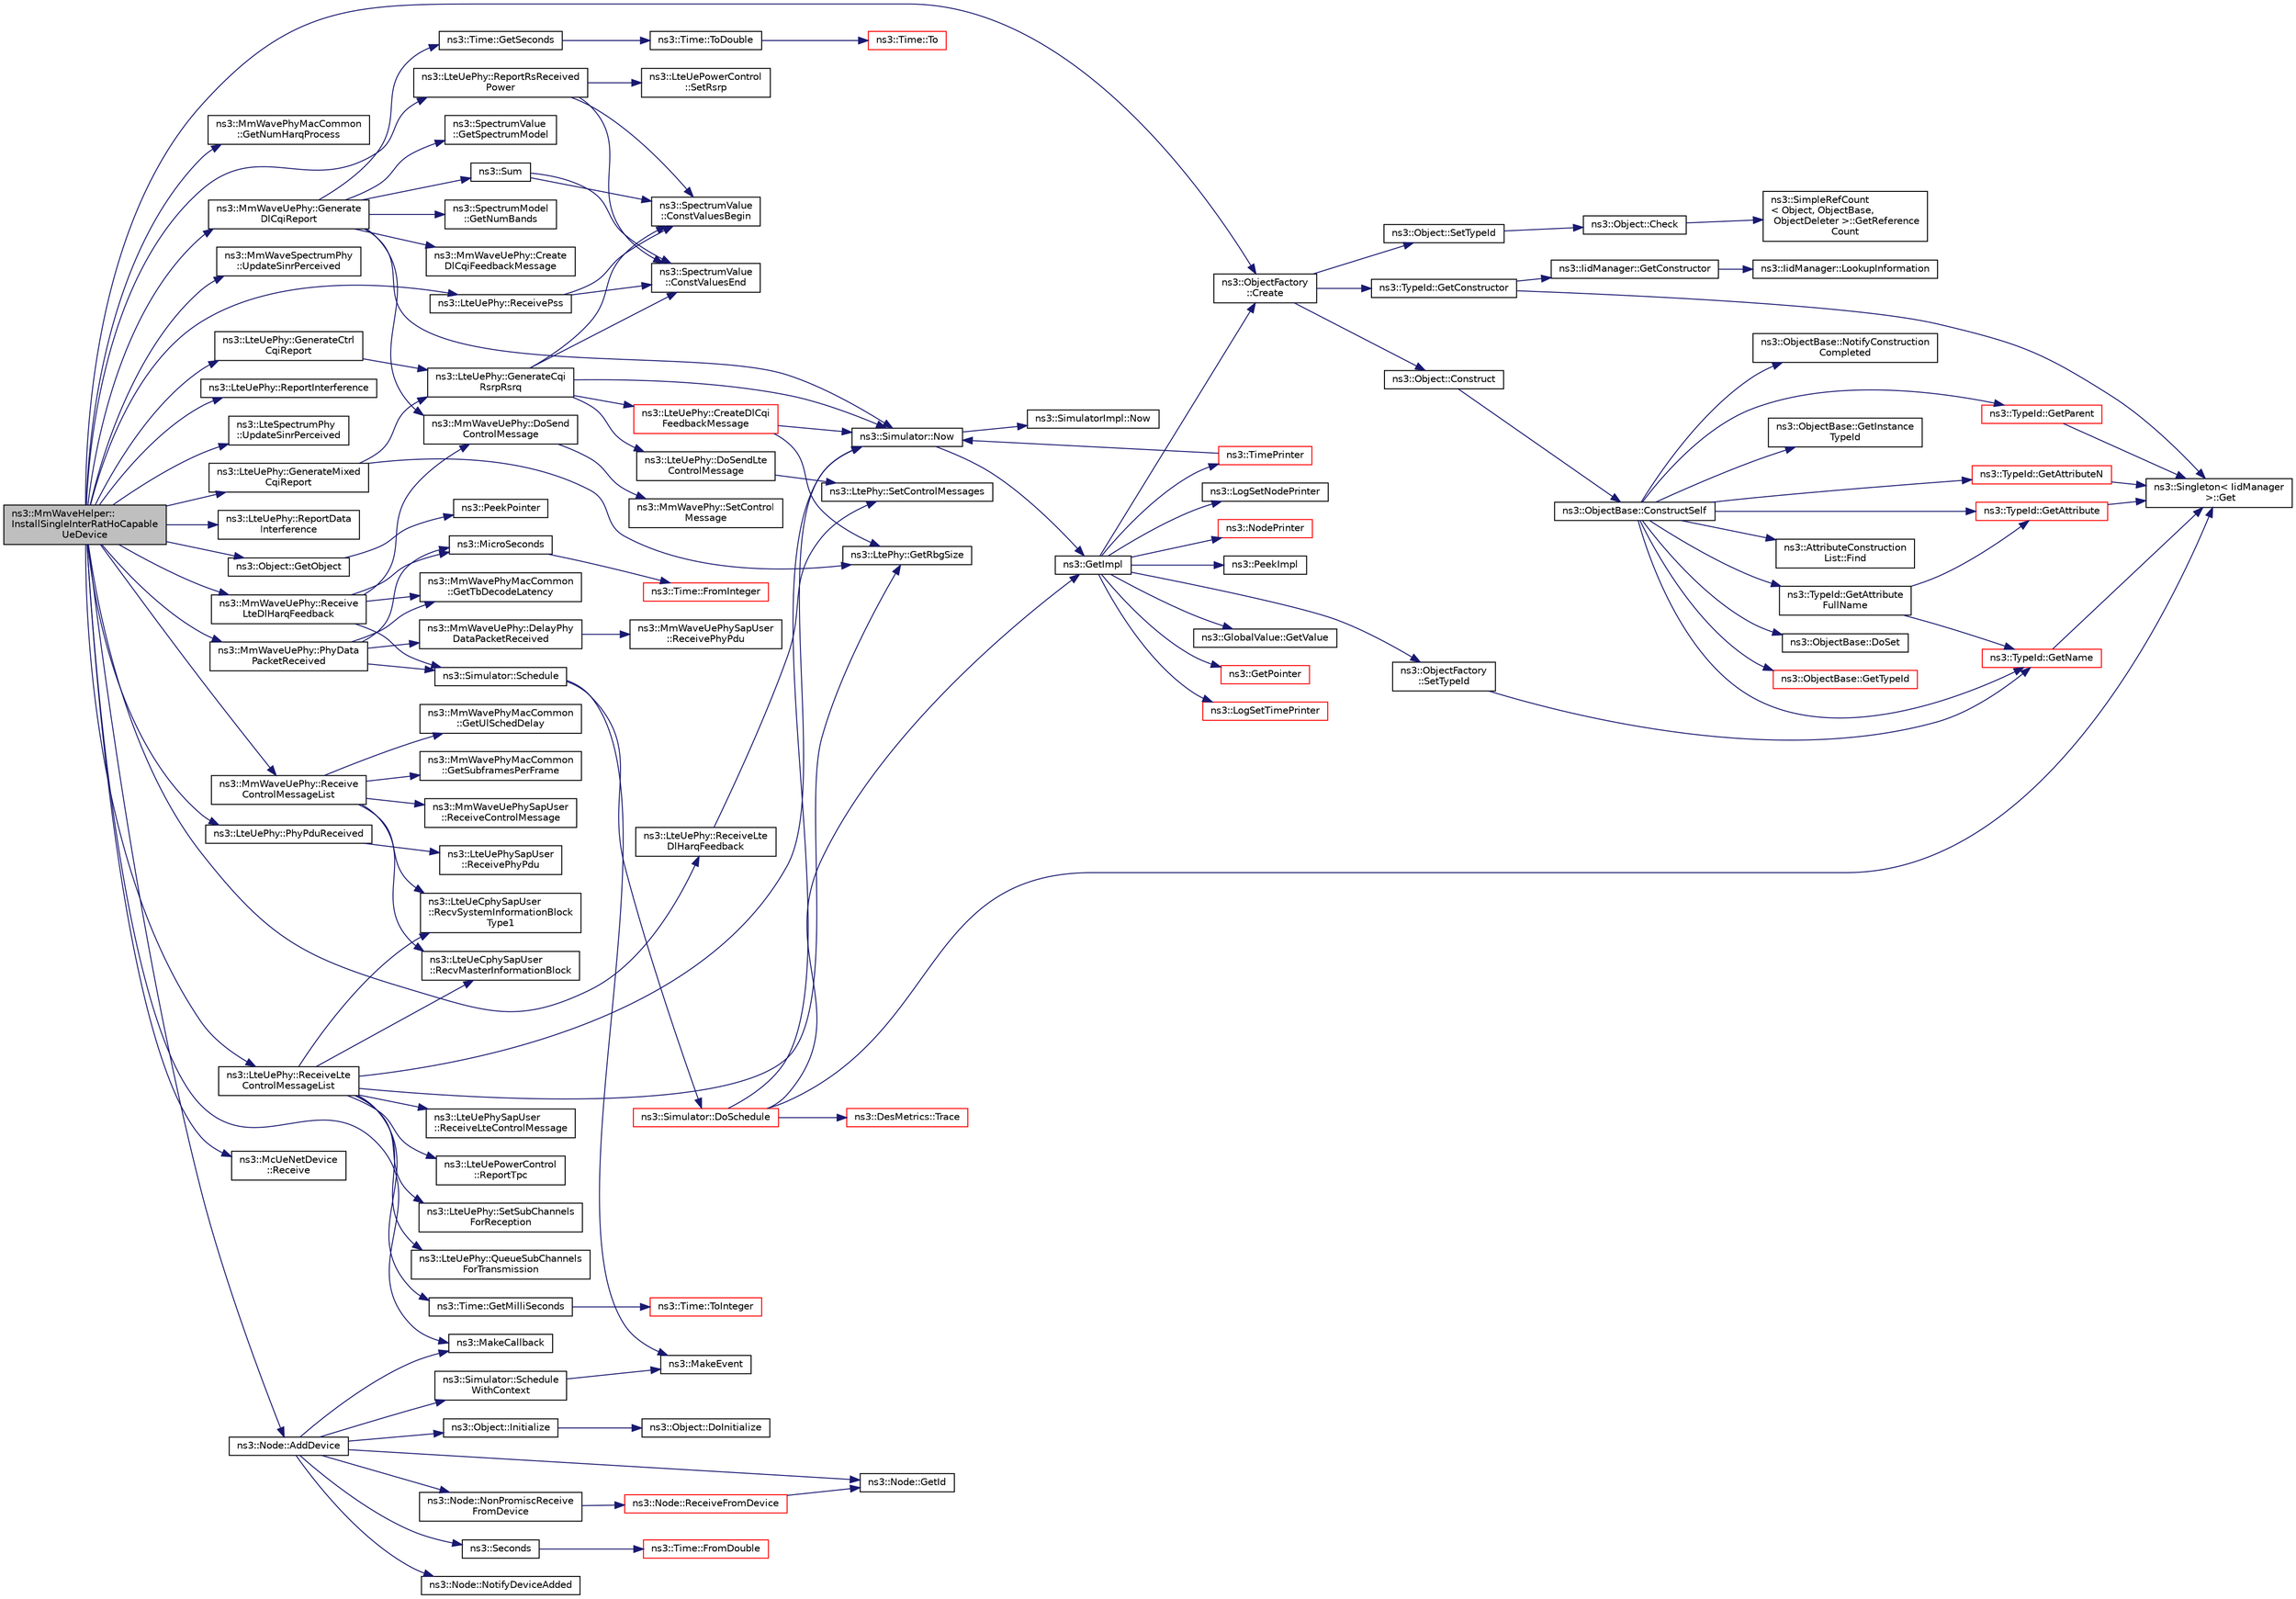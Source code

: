 digraph "ns3::MmWaveHelper::InstallSingleInterRatHoCapableUeDevice"
{
  edge [fontname="Helvetica",fontsize="10",labelfontname="Helvetica",labelfontsize="10"];
  node [fontname="Helvetica",fontsize="10",shape=record];
  rankdir="LR";
  Node1 [label="ns3::MmWaveHelper::\lInstallSingleInterRatHoCapable\lUeDevice",height=0.2,width=0.4,color="black", fillcolor="grey75", style="filled", fontcolor="black"];
  Node1 -> Node2 [color="midnightblue",fontsize="10",style="solid"];
  Node2 [label="ns3::ObjectFactory\l::Create",height=0.2,width=0.4,color="black", fillcolor="white", style="filled",URL="$d5/d0d/classns3_1_1ObjectFactory.html#a18152e93f0a6fe184ed7300cb31e9896"];
  Node2 -> Node3 [color="midnightblue",fontsize="10",style="solid"];
  Node3 [label="ns3::TypeId::GetConstructor",height=0.2,width=0.4,color="black", fillcolor="white", style="filled",URL="$d6/d11/classns3_1_1TypeId.html#ad9b0bc71ee7593a1ff23ff8d53938e95"];
  Node3 -> Node4 [color="midnightblue",fontsize="10",style="solid"];
  Node4 [label="ns3::Singleton\< IidManager\l \>::Get",height=0.2,width=0.4,color="black", fillcolor="white", style="filled",URL="$d8/d77/classns3_1_1Singleton.html#a80a2cd3c25a27ea72add7a9f7a141ffa"];
  Node3 -> Node5 [color="midnightblue",fontsize="10",style="solid"];
  Node5 [label="ns3::IidManager::GetConstructor",height=0.2,width=0.4,color="black", fillcolor="white", style="filled",URL="$d4/d1c/classns3_1_1IidManager.html#ab10b30abe7efc5456b7930aab8638280"];
  Node5 -> Node6 [color="midnightblue",fontsize="10",style="solid"];
  Node6 [label="ns3::IidManager::LookupInformation",height=0.2,width=0.4,color="black", fillcolor="white", style="filled",URL="$d4/d1c/classns3_1_1IidManager.html#a6b1f4ba2815dba27a377e8a8db2384cf"];
  Node2 -> Node7 [color="midnightblue",fontsize="10",style="solid"];
  Node7 [label="ns3::Object::SetTypeId",height=0.2,width=0.4,color="black", fillcolor="white", style="filled",URL="$d9/d77/classns3_1_1Object.html#a19b1ebd8ec8fe404845e665880a6c5ad"];
  Node7 -> Node8 [color="midnightblue",fontsize="10",style="solid"];
  Node8 [label="ns3::Object::Check",height=0.2,width=0.4,color="black", fillcolor="white", style="filled",URL="$d9/d77/classns3_1_1Object.html#a7e7f89fb0a81d0189cbcacee64b67e4e"];
  Node8 -> Node9 [color="midnightblue",fontsize="10",style="solid"];
  Node9 [label="ns3::SimpleRefCount\l\< Object, ObjectBase,\l ObjectDeleter \>::GetReference\lCount",height=0.2,width=0.4,color="black", fillcolor="white", style="filled",URL="$da/da1/classns3_1_1SimpleRefCount.html#a05378396c93bcc7d6bf78a9ee9ae9cca"];
  Node2 -> Node10 [color="midnightblue",fontsize="10",style="solid"];
  Node10 [label="ns3::Object::Construct",height=0.2,width=0.4,color="black", fillcolor="white", style="filled",URL="$d9/d77/classns3_1_1Object.html#a636e8411dc5228771f45c9b805d348fa"];
  Node10 -> Node11 [color="midnightblue",fontsize="10",style="solid"];
  Node11 [label="ns3::ObjectBase::ConstructSelf",height=0.2,width=0.4,color="black", fillcolor="white", style="filled",URL="$d2/dac/classns3_1_1ObjectBase.html#a5cda18dec6d0744cb652a3ed60056958"];
  Node11 -> Node12 [color="midnightblue",fontsize="10",style="solid"];
  Node12 [label="ns3::ObjectBase::GetInstance\lTypeId",height=0.2,width=0.4,color="black", fillcolor="white", style="filled",URL="$d2/dac/classns3_1_1ObjectBase.html#abe5b43a6f5b99a92a4c3122db31f06fb"];
  Node11 -> Node13 [color="midnightblue",fontsize="10",style="solid"];
  Node13 [label="ns3::TypeId::GetName",height=0.2,width=0.4,color="red", fillcolor="white", style="filled",URL="$d6/d11/classns3_1_1TypeId.html#aa3c41c79ae428b3cb396a9c6bb3ef314"];
  Node13 -> Node4 [color="midnightblue",fontsize="10",style="solid"];
  Node11 -> Node14 [color="midnightblue",fontsize="10",style="solid"];
  Node14 [label="ns3::TypeId::GetAttributeN",height=0.2,width=0.4,color="red", fillcolor="white", style="filled",URL="$d6/d11/classns3_1_1TypeId.html#a679c4713f613126a51eb400b345302cb"];
  Node14 -> Node4 [color="midnightblue",fontsize="10",style="solid"];
  Node11 -> Node15 [color="midnightblue",fontsize="10",style="solid"];
  Node15 [label="ns3::TypeId::GetAttribute",height=0.2,width=0.4,color="red", fillcolor="white", style="filled",URL="$d6/d11/classns3_1_1TypeId.html#aa1b746e64e606f94cbedda7cf89788c2"];
  Node15 -> Node4 [color="midnightblue",fontsize="10",style="solid"];
  Node11 -> Node16 [color="midnightblue",fontsize="10",style="solid"];
  Node16 [label="ns3::AttributeConstruction\lList::Find",height=0.2,width=0.4,color="black", fillcolor="white", style="filled",URL="$d3/df3/classns3_1_1AttributeConstructionList.html#a22de5cf3e1bcd9dc6c7748fc911811b4"];
  Node11 -> Node17 [color="midnightblue",fontsize="10",style="solid"];
  Node17 [label="ns3::ObjectBase::DoSet",height=0.2,width=0.4,color="black", fillcolor="white", style="filled",URL="$d2/dac/classns3_1_1ObjectBase.html#afe5f2f7b2fabc99aa33f9bb434e3b695"];
  Node11 -> Node18 [color="midnightblue",fontsize="10",style="solid"];
  Node18 [label="ns3::TypeId::GetAttribute\lFullName",height=0.2,width=0.4,color="black", fillcolor="white", style="filled",URL="$d6/d11/classns3_1_1TypeId.html#a1da5483f43630ea65952099fc39944a2"];
  Node18 -> Node15 [color="midnightblue",fontsize="10",style="solid"];
  Node18 -> Node13 [color="midnightblue",fontsize="10",style="solid"];
  Node11 -> Node19 [color="midnightblue",fontsize="10",style="solid"];
  Node19 [label="ns3::TypeId::GetParent",height=0.2,width=0.4,color="red", fillcolor="white", style="filled",URL="$d6/d11/classns3_1_1TypeId.html#ac51f28398d2ef1f9a7790047c43dd22c"];
  Node19 -> Node4 [color="midnightblue",fontsize="10",style="solid"];
  Node11 -> Node20 [color="midnightblue",fontsize="10",style="solid"];
  Node20 [label="ns3::ObjectBase::GetTypeId",height=0.2,width=0.4,color="red", fillcolor="white", style="filled",URL="$d2/dac/classns3_1_1ObjectBase.html#a2b870298ebceaaeffc9d65e15c022eac"];
  Node11 -> Node21 [color="midnightblue",fontsize="10",style="solid"];
  Node21 [label="ns3::ObjectBase::NotifyConstruction\lCompleted",height=0.2,width=0.4,color="black", fillcolor="white", style="filled",URL="$d2/dac/classns3_1_1ObjectBase.html#aa349348317dbdb62a7ee1df89db1eb8b"];
  Node1 -> Node22 [color="midnightblue",fontsize="10",style="solid"];
  Node22 [label="ns3::MmWavePhyMacCommon\l::GetNumHarqProcess",height=0.2,width=0.4,color="black", fillcolor="white", style="filled",URL="$df/df4/classns3_1_1MmWavePhyMacCommon.html#a40773d84172ebeb5aff125f56ebcc5ac"];
  Node1 -> Node23 [color="midnightblue",fontsize="10",style="solid"];
  Node23 [label="ns3::MakeCallback",height=0.2,width=0.4,color="black", fillcolor="white", style="filled",URL="$dd/de0/group__makecallbackmemptr.html#ga9376283685aa99d204048d6a4b7610a4"];
  Node1 -> Node24 [color="midnightblue",fontsize="10",style="solid"];
  Node24 [label="ns3::MmWaveUePhy::Generate\lDlCqiReport",height=0.2,width=0.4,color="black", fillcolor="white", style="filled",URL="$d8/df0/classns3_1_1MmWaveUePhy.html#a94ad8ac60220078f5b5928018fb0e933"];
  Node24 -> Node25 [color="midnightblue",fontsize="10",style="solid"];
  Node25 [label="ns3::Simulator::Now",height=0.2,width=0.4,color="black", fillcolor="white", style="filled",URL="$d7/deb/classns3_1_1Simulator.html#ac3178fa975b419f7875e7105be122800"];
  Node25 -> Node26 [color="midnightblue",fontsize="10",style="solid"];
  Node26 [label="ns3::GetImpl",height=0.2,width=0.4,color="black", fillcolor="white", style="filled",URL="$d4/d8b/group__simulator.html#ga42eb4eddad41528d4d99794a3dae3fd0",tooltip="Get the SimulatorImpl singleton. "];
  Node26 -> Node27 [color="midnightblue",fontsize="10",style="solid"];
  Node27 [label="ns3::PeekImpl",height=0.2,width=0.4,color="black", fillcolor="white", style="filled",URL="$d4/d8b/group__simulator.html#ga233c5c38de117e4e4a5a9cd168694792",tooltip="Get the static SimulatorImpl instance. "];
  Node26 -> Node28 [color="midnightblue",fontsize="10",style="solid"];
  Node28 [label="ns3::GlobalValue::GetValue",height=0.2,width=0.4,color="black", fillcolor="white", style="filled",URL="$dc/d02/classns3_1_1GlobalValue.html#aa33773cb952ba3c285a03ae2c4769b84"];
  Node26 -> Node29 [color="midnightblue",fontsize="10",style="solid"];
  Node29 [label="ns3::ObjectFactory\l::SetTypeId",height=0.2,width=0.4,color="black", fillcolor="white", style="filled",URL="$d5/d0d/classns3_1_1ObjectFactory.html#a77dcd099064038a1eb7a6b8251229ec3"];
  Node29 -> Node13 [color="midnightblue",fontsize="10",style="solid"];
  Node26 -> Node30 [color="midnightblue",fontsize="10",style="solid"];
  Node30 [label="ns3::GetPointer",height=0.2,width=0.4,color="red", fillcolor="white", style="filled",URL="$d7/d2e/namespacens3.html#ab4e173cdfd43d17c1a40d5348510a670"];
  Node26 -> Node2 [color="midnightblue",fontsize="10",style="solid"];
  Node26 -> Node31 [color="midnightblue",fontsize="10",style="solid"];
  Node31 [label="ns3::LogSetTimePrinter",height=0.2,width=0.4,color="red", fillcolor="white", style="filled",URL="$d7/d2e/namespacens3.html#acf6a1749b3febc5a6a5b2b8620138d80"];
  Node26 -> Node32 [color="midnightblue",fontsize="10",style="solid"];
  Node32 [label="ns3::TimePrinter",height=0.2,width=0.4,color="red", fillcolor="white", style="filled",URL="$d8/dff/group__logging.html#gaaad3642e8247a056cd83001d805b0812"];
  Node32 -> Node25 [color="midnightblue",fontsize="10",style="solid"];
  Node26 -> Node33 [color="midnightblue",fontsize="10",style="solid"];
  Node33 [label="ns3::LogSetNodePrinter",height=0.2,width=0.4,color="black", fillcolor="white", style="filled",URL="$d7/d2e/namespacens3.html#aa6e659ca357c8309352fa0f146793810"];
  Node26 -> Node34 [color="midnightblue",fontsize="10",style="solid"];
  Node34 [label="ns3::NodePrinter",height=0.2,width=0.4,color="red", fillcolor="white", style="filled",URL="$d8/dff/group__logging.html#gaaffbf70ff3766cd62b8bbd9b140d2a1b"];
  Node25 -> Node35 [color="midnightblue",fontsize="10",style="solid"];
  Node35 [label="ns3::SimulatorImpl::Now",height=0.2,width=0.4,color="black", fillcolor="white", style="filled",URL="$d2/d19/classns3_1_1SimulatorImpl.html#aa516c50060846adc6fd316e83ef0797c"];
  Node24 -> Node36 [color="midnightblue",fontsize="10",style="solid"];
  Node36 [label="ns3::MmWaveUePhy::Create\lDlCqiFeedbackMessage",height=0.2,width=0.4,color="black", fillcolor="white", style="filled",URL="$d8/df0/classns3_1_1MmWaveUePhy.html#ace824533773bfbf7b1d1349540110913"];
  Node24 -> Node37 [color="midnightblue",fontsize="10",style="solid"];
  Node37 [label="ns3::Sum",height=0.2,width=0.4,color="black", fillcolor="white", style="filled",URL="$d7/d2e/namespacens3.html#afad5475661952172fe6ef1260360dad8"];
  Node37 -> Node38 [color="midnightblue",fontsize="10",style="solid"];
  Node38 [label="ns3::SpectrumValue\l::ConstValuesBegin",height=0.2,width=0.4,color="black", fillcolor="white", style="filled",URL="$d5/d6e/classns3_1_1SpectrumValue.html#aad6900431bd0554b3ba9a00691c2393b"];
  Node37 -> Node39 [color="midnightblue",fontsize="10",style="solid"];
  Node39 [label="ns3::SpectrumValue\l::ConstValuesEnd",height=0.2,width=0.4,color="black", fillcolor="white", style="filled",URL="$d5/d6e/classns3_1_1SpectrumValue.html#ab5c2fbde4e06be7c0e4d7a0755c607be"];
  Node24 -> Node40 [color="midnightblue",fontsize="10",style="solid"];
  Node40 [label="ns3::SpectrumValue\l::GetSpectrumModel",height=0.2,width=0.4,color="black", fillcolor="white", style="filled",URL="$d5/d6e/classns3_1_1SpectrumValue.html#ade13d535ac74958581d5ad059380dc2a"];
  Node24 -> Node41 [color="midnightblue",fontsize="10",style="solid"];
  Node41 [label="ns3::SpectrumModel\l::GetNumBands",height=0.2,width=0.4,color="black", fillcolor="white", style="filled",URL="$d2/da4/classns3_1_1SpectrumModel.html#a07c4a1c2f963885dd7fef7f82b20e90b"];
  Node24 -> Node42 [color="midnightblue",fontsize="10",style="solid"];
  Node42 [label="ns3::Time::GetSeconds",height=0.2,width=0.4,color="black", fillcolor="white", style="filled",URL="$dc/d04/classns3_1_1Time.html#a8f20d5c3b0902d7b4320982f340b57c8"];
  Node42 -> Node43 [color="midnightblue",fontsize="10",style="solid"];
  Node43 [label="ns3::Time::ToDouble",height=0.2,width=0.4,color="black", fillcolor="white", style="filled",URL="$dc/d04/classns3_1_1Time.html#a5fc320666cc3f9b379e64e9263e332b3"];
  Node43 -> Node44 [color="midnightblue",fontsize="10",style="solid"];
  Node44 [label="ns3::Time::To",height=0.2,width=0.4,color="red", fillcolor="white", style="filled",URL="$dc/d04/classns3_1_1Time.html#a04904d9cb915f816b62df3d4e65ce78c"];
  Node24 -> Node45 [color="midnightblue",fontsize="10",style="solid"];
  Node45 [label="ns3::MmWaveUePhy::DoSend\lControlMessage",height=0.2,width=0.4,color="black", fillcolor="white", style="filled",URL="$d8/df0/classns3_1_1MmWaveUePhy.html#a467bd23a6941464f7c768a5957af0552"];
  Node45 -> Node46 [color="midnightblue",fontsize="10",style="solid"];
  Node46 [label="ns3::MmWavePhy::SetControl\lMessage",height=0.2,width=0.4,color="black", fillcolor="white", style="filled",URL="$d6/d7b/classns3_1_1MmWavePhy.html#a62c90b93e1ee4ebbfeab863c407debf0"];
  Node1 -> Node47 [color="midnightblue",fontsize="10",style="solid"];
  Node47 [label="ns3::MmWaveSpectrumPhy\l::UpdateSinrPerceived",height=0.2,width=0.4,color="black", fillcolor="white", style="filled",URL="$de/d08/classns3_1_1MmWaveSpectrumPhy.html#ad00477c4185055c7fb2b717bb42fd668"];
  Node1 -> Node48 [color="midnightblue",fontsize="10",style="solid"];
  Node48 [label="ns3::MmWaveUePhy::Receive\lLteDlHarqFeedback",height=0.2,width=0.4,color="black", fillcolor="white", style="filled",URL="$d8/df0/classns3_1_1MmWaveUePhy.html#ac00ac37c527f89a4e7a585cef8b95f4d"];
  Node48 -> Node49 [color="midnightblue",fontsize="10",style="solid"];
  Node49 [label="ns3::Simulator::Schedule",height=0.2,width=0.4,color="black", fillcolor="white", style="filled",URL="$d7/deb/classns3_1_1Simulator.html#a671882c894a08af4a5e91181bf1eec13"];
  Node49 -> Node50 [color="midnightblue",fontsize="10",style="solid"];
  Node50 [label="ns3::Simulator::DoSchedule",height=0.2,width=0.4,color="red", fillcolor="white", style="filled",URL="$d7/deb/classns3_1_1Simulator.html#a47af23973938819bdc89cb2807e09ed5"];
  Node50 -> Node4 [color="midnightblue",fontsize="10",style="solid"];
  Node50 -> Node51 [color="midnightblue",fontsize="10",style="solid"];
  Node51 [label="ns3::DesMetrics::Trace",height=0.2,width=0.4,color="red", fillcolor="white", style="filled",URL="$d5/d69/classns3_1_1DesMetrics.html#ab7c6c097412d0398affbc9f8d2643160"];
  Node50 -> Node25 [color="midnightblue",fontsize="10",style="solid"];
  Node50 -> Node26 [color="midnightblue",fontsize="10",style="solid"];
  Node49 -> Node52 [color="midnightblue",fontsize="10",style="solid"];
  Node52 [label="ns3::MakeEvent",height=0.2,width=0.4,color="black", fillcolor="white", style="filled",URL="$d0/dac/group__makeeventfnptr.html#ga289a28a2497c18a9bd299e5e2014094b"];
  Node48 -> Node53 [color="midnightblue",fontsize="10",style="solid"];
  Node53 [label="ns3::MicroSeconds",height=0.2,width=0.4,color="black", fillcolor="white", style="filled",URL="$d1/dec/group__timecivil.html#ga17465a639c8d1464e76538afdd78a9f0"];
  Node53 -> Node54 [color="midnightblue",fontsize="10",style="solid"];
  Node54 [label="ns3::Time::FromInteger",height=0.2,width=0.4,color="red", fillcolor="white", style="filled",URL="$dc/d04/classns3_1_1Time.html#a3e742c67b2764e75ff95f9b754d43fe9"];
  Node48 -> Node55 [color="midnightblue",fontsize="10",style="solid"];
  Node55 [label="ns3::MmWavePhyMacCommon\l::GetTbDecodeLatency",height=0.2,width=0.4,color="black", fillcolor="white", style="filled",URL="$df/df4/classns3_1_1MmWavePhyMacCommon.html#aae260130bf376846bb01cc49242697b5"];
  Node48 -> Node45 [color="midnightblue",fontsize="10",style="solid"];
  Node1 -> Node56 [color="midnightblue",fontsize="10",style="solid"];
  Node56 [label="ns3::LteUePhy::ReportRsReceived\lPower",height=0.2,width=0.4,color="black", fillcolor="white", style="filled",URL="$da/ddd/classns3_1_1LteUePhy.html#aca025f112e83d159f7a1b0fb822d77b6"];
  Node56 -> Node38 [color="midnightblue",fontsize="10",style="solid"];
  Node56 -> Node39 [color="midnightblue",fontsize="10",style="solid"];
  Node56 -> Node57 [color="midnightblue",fontsize="10",style="solid"];
  Node57 [label="ns3::LteUePowerControl\l::SetRsrp",height=0.2,width=0.4,color="black", fillcolor="white", style="filled",URL="$db/d99/classns3_1_1LteUePowerControl.html#a6482febbed5a02ecd870c9061cf0e999"];
  Node1 -> Node58 [color="midnightblue",fontsize="10",style="solid"];
  Node58 [label="ns3::LteUePhy::ReportInterference",height=0.2,width=0.4,color="black", fillcolor="white", style="filled",URL="$da/ddd/classns3_1_1LteUePhy.html#aac25482ac025b043e7d0516927984720"];
  Node1 -> Node59 [color="midnightblue",fontsize="10",style="solid"];
  Node59 [label="ns3::LteSpectrumPhy\l::UpdateSinrPerceived",height=0.2,width=0.4,color="black", fillcolor="white", style="filled",URL="$de/def/classns3_1_1LteSpectrumPhy.html#a81e55daa6bf70765f7e7ff7cca0faed9"];
  Node1 -> Node60 [color="midnightblue",fontsize="10",style="solid"];
  Node60 [label="ns3::LteUePhy::GenerateMixed\lCqiReport",height=0.2,width=0.4,color="black", fillcolor="white", style="filled",URL="$da/ddd/classns3_1_1LteUePhy.html#afdd5a3c3b8a0a7bc8996254bd693e0de"];
  Node60 -> Node61 [color="midnightblue",fontsize="10",style="solid"];
  Node61 [label="ns3::LtePhy::GetRbgSize",height=0.2,width=0.4,color="black", fillcolor="white", style="filled",URL="$d5/d66/classns3_1_1LtePhy.html#a0b43cc13670b730fce0b55c8e0db60d9"];
  Node60 -> Node62 [color="midnightblue",fontsize="10",style="solid"];
  Node62 [label="ns3::LteUePhy::GenerateCqi\lRsrpRsrq",height=0.2,width=0.4,color="black", fillcolor="white", style="filled",URL="$da/ddd/classns3_1_1LteUePhy.html#a925f046fc4e8f4727b308f6e0d3ec3b4"];
  Node62 -> Node25 [color="midnightblue",fontsize="10",style="solid"];
  Node62 -> Node63 [color="midnightblue",fontsize="10",style="solid"];
  Node63 [label="ns3::LteUePhy::CreateDlCqi\lFeedbackMessage",height=0.2,width=0.4,color="red", fillcolor="white", style="filled",URL="$da/ddd/classns3_1_1LteUePhy.html#aaf8183f2c12925d6aa950a4b826a1242",tooltip="Create the DL CQI feedback from SINR values perceived at the physical layer with the signal received ..."];
  Node63 -> Node25 [color="midnightblue",fontsize="10",style="solid"];
  Node63 -> Node61 [color="midnightblue",fontsize="10",style="solid"];
  Node62 -> Node64 [color="midnightblue",fontsize="10",style="solid"];
  Node64 [label="ns3::LteUePhy::DoSendLte\lControlMessage",height=0.2,width=0.4,color="black", fillcolor="white", style="filled",URL="$da/ddd/classns3_1_1LteUePhy.html#aec15b282a5036f328c1e8ca6222b6b13"];
  Node64 -> Node65 [color="midnightblue",fontsize="10",style="solid"];
  Node65 [label="ns3::LtePhy::SetControlMessages",height=0.2,width=0.4,color="black", fillcolor="white", style="filled",URL="$d5/d66/classns3_1_1LtePhy.html#ac9b58c16a19e12a336a0593b129d6932"];
  Node62 -> Node38 [color="midnightblue",fontsize="10",style="solid"];
  Node62 -> Node39 [color="midnightblue",fontsize="10",style="solid"];
  Node1 -> Node66 [color="midnightblue",fontsize="10",style="solid"];
  Node66 [label="ns3::LteUePhy::ReportData\lInterference",height=0.2,width=0.4,color="black", fillcolor="white", style="filled",URL="$da/ddd/classns3_1_1LteUePhy.html#a20cf3a136a19472fdab4ac7bd78f2c22"];
  Node1 -> Node67 [color="midnightblue",fontsize="10",style="solid"];
  Node67 [label="ns3::LteUePhy::GenerateCtrl\lCqiReport",height=0.2,width=0.4,color="black", fillcolor="white", style="filled",URL="$da/ddd/classns3_1_1LteUePhy.html#a7eb062ce376b91b78d2bcfec9119c228"];
  Node67 -> Node62 [color="midnightblue",fontsize="10",style="solid"];
  Node1 -> Node68 [color="midnightblue",fontsize="10",style="solid"];
  Node68 [label="ns3::Object::GetObject",height=0.2,width=0.4,color="black", fillcolor="white", style="filled",URL="$d9/d77/classns3_1_1Object.html#a13e18c00017096c8381eb651d5bd0783"];
  Node68 -> Node69 [color="midnightblue",fontsize="10",style="solid"];
  Node69 [label="ns3::PeekPointer",height=0.2,width=0.4,color="black", fillcolor="white", style="filled",URL="$d7/d2e/namespacens3.html#af2a7557fe9afdd98d8f6f8f6e412cf5a"];
  Node1 -> Node70 [color="midnightblue",fontsize="10",style="solid"];
  Node70 [label="ns3::MmWaveUePhy::PhyData\lPacketReceived",height=0.2,width=0.4,color="black", fillcolor="white", style="filled",URL="$d8/df0/classns3_1_1MmWaveUePhy.html#a439193d17fd93b179faa9db76f2b84af"];
  Node70 -> Node49 [color="midnightblue",fontsize="10",style="solid"];
  Node70 -> Node53 [color="midnightblue",fontsize="10",style="solid"];
  Node70 -> Node55 [color="midnightblue",fontsize="10",style="solid"];
  Node70 -> Node71 [color="midnightblue",fontsize="10",style="solid"];
  Node71 [label="ns3::MmWaveUePhy::DelayPhy\lDataPacketReceived",height=0.2,width=0.4,color="black", fillcolor="white", style="filled",URL="$d8/df0/classns3_1_1MmWaveUePhy.html#a80b7af8416a090578b814b3487f5af38"];
  Node71 -> Node72 [color="midnightblue",fontsize="10",style="solid"];
  Node72 [label="ns3::MmWaveUePhySapUser\l::ReceivePhyPdu",height=0.2,width=0.4,color="black", fillcolor="white", style="filled",URL="$d3/df2/classns3_1_1MmWaveUePhySapUser.html#ace15ae3dc227b7d0f9acf617ebd92eb7"];
  Node1 -> Node73 [color="midnightblue",fontsize="10",style="solid"];
  Node73 [label="ns3::MmWaveUePhy::Receive\lControlMessageList",height=0.2,width=0.4,color="black", fillcolor="white", style="filled",URL="$d8/df0/classns3_1_1MmWaveUePhy.html#a1c3001d74628f40e38c1b4a04eac5015"];
  Node73 -> Node74 [color="midnightblue",fontsize="10",style="solid"];
  Node74 [label="ns3::MmWavePhyMacCommon\l::GetUlSchedDelay",height=0.2,width=0.4,color="black", fillcolor="white", style="filled",URL="$df/df4/classns3_1_1MmWavePhyMacCommon.html#afd70935ec71838fefe6a8e18198f19cb"];
  Node73 -> Node75 [color="midnightblue",fontsize="10",style="solid"];
  Node75 [label="ns3::MmWavePhyMacCommon\l::GetSubframesPerFrame",height=0.2,width=0.4,color="black", fillcolor="white", style="filled",URL="$df/df4/classns3_1_1MmWavePhyMacCommon.html#a3709cf52f6813eb8ad1af16d95082dc1"];
  Node73 -> Node76 [color="midnightblue",fontsize="10",style="solid"];
  Node76 [label="ns3::MmWaveUePhySapUser\l::ReceiveControlMessage",height=0.2,width=0.4,color="black", fillcolor="white", style="filled",URL="$d3/df2/classns3_1_1MmWaveUePhySapUser.html#aef4c1ae33a2b23ef03df4e109169895c",tooltip="Receive SendLteControlMessage (PDCCH map, CQI feedbacks) using the ideal control channel. "];
  Node73 -> Node77 [color="midnightblue",fontsize="10",style="solid"];
  Node77 [label="ns3::LteUeCphySapUser\l::RecvMasterInformationBlock",height=0.2,width=0.4,color="black", fillcolor="white", style="filled",URL="$dc/d4f/classns3_1_1LteUeCphySapUser.html#a6b48cc819f095ed29a7580f94f6765ec",tooltip="Relay an MIB message from the PHY entity to the RRC layer. "];
  Node73 -> Node78 [color="midnightblue",fontsize="10",style="solid"];
  Node78 [label="ns3::LteUeCphySapUser\l::RecvSystemInformationBlock\lType1",height=0.2,width=0.4,color="black", fillcolor="white", style="filled",URL="$dc/d4f/classns3_1_1LteUeCphySapUser.html#aac4ef620b88531ba04617e024392a73e",tooltip="Relay an SIB1 message from the PHY entity to the RRC layer. "];
  Node1 -> Node79 [color="midnightblue",fontsize="10",style="solid"];
  Node79 [label="ns3::LteUePhy::PhyPduReceived",height=0.2,width=0.4,color="black", fillcolor="white", style="filled",URL="$da/ddd/classns3_1_1LteUePhy.html#ac78ec37217590a6cec1e0ca89f7014f9",tooltip="PhySpectrum received a new PHY-PDU. "];
  Node79 -> Node80 [color="midnightblue",fontsize="10",style="solid"];
  Node80 [label="ns3::LteUePhySapUser\l::ReceivePhyPdu",height=0.2,width=0.4,color="black", fillcolor="white", style="filled",URL="$d0/d0a/classns3_1_1LteUePhySapUser.html#a1094992006613cee03c3a758ad868028"];
  Node1 -> Node81 [color="midnightblue",fontsize="10",style="solid"];
  Node81 [label="ns3::LteUePhy::ReceiveLte\lControlMessageList",height=0.2,width=0.4,color="black", fillcolor="white", style="filled",URL="$da/ddd/classns3_1_1LteUePhy.html#aa7bd315ac9c8f49652624c8d1f1b03ef"];
  Node81 -> Node61 [color="midnightblue",fontsize="10",style="solid"];
  Node81 -> Node82 [color="midnightblue",fontsize="10",style="solid"];
  Node82 [label="ns3::LteUePowerControl\l::ReportTpc",height=0.2,width=0.4,color="black", fillcolor="white", style="filled",URL="$db/d99/classns3_1_1LteUePowerControl.html#ad3ede15a24b707741290e6a94e5d82de"];
  Node81 -> Node83 [color="midnightblue",fontsize="10",style="solid"];
  Node83 [label="ns3::LteUePhy::SetSubChannels\lForReception",height=0.2,width=0.4,color="black", fillcolor="white", style="filled",URL="$da/ddd/classns3_1_1LteUePhy.html#abaad47ec4b8f5ea75990a4476261cf81",tooltip="Get a list of sub channels to use in RX. "];
  Node81 -> Node84 [color="midnightblue",fontsize="10",style="solid"];
  Node84 [label="ns3::LteUePhy::QueueSubChannels\lForTransmission",height=0.2,width=0.4,color="black", fillcolor="white", style="filled",URL="$da/ddd/classns3_1_1LteUePhy.html#a228ae97dfcf1f7eacf67817581be786b"];
  Node81 -> Node25 [color="midnightblue",fontsize="10",style="solid"];
  Node81 -> Node85 [color="midnightblue",fontsize="10",style="solid"];
  Node85 [label="ns3::Time::GetMilliSeconds",height=0.2,width=0.4,color="black", fillcolor="white", style="filled",URL="$dc/d04/classns3_1_1Time.html#aba3428a8b6c4c8d9014ce44145081f34"];
  Node85 -> Node86 [color="midnightblue",fontsize="10",style="solid"];
  Node86 [label="ns3::Time::ToInteger",height=0.2,width=0.4,color="red", fillcolor="white", style="filled",URL="$dc/d04/classns3_1_1Time.html#a0c9c8fb9ec7222c7799c1081f14f6031"];
  Node81 -> Node87 [color="midnightblue",fontsize="10",style="solid"];
  Node87 [label="ns3::LteUePhySapUser\l::ReceiveLteControlMessage",height=0.2,width=0.4,color="black", fillcolor="white", style="filled",URL="$d0/d0a/classns3_1_1LteUePhySapUser.html#abf93eec5c0ad47e505381e26b5dc0a85",tooltip="Receive SendLteControlMessage (PDCCH map, CQI feedbacks) using the ideal control channel. "];
  Node81 -> Node77 [color="midnightblue",fontsize="10",style="solid"];
  Node81 -> Node78 [color="midnightblue",fontsize="10",style="solid"];
  Node1 -> Node88 [color="midnightblue",fontsize="10",style="solid"];
  Node88 [label="ns3::LteUePhy::ReceivePss",height=0.2,width=0.4,color="black", fillcolor="white", style="filled",URL="$da/ddd/classns3_1_1LteUePhy.html#a2727abdb8f0559d6bc67349d9089723d"];
  Node88 -> Node38 [color="midnightblue",fontsize="10",style="solid"];
  Node88 -> Node39 [color="midnightblue",fontsize="10",style="solid"];
  Node1 -> Node89 [color="midnightblue",fontsize="10",style="solid"];
  Node89 [label="ns3::LteUePhy::ReceiveLte\lDlHarqFeedback",height=0.2,width=0.4,color="black", fillcolor="white", style="filled",URL="$da/ddd/classns3_1_1LteUePhy.html#a46e7ead3dd806585ba62afdda8b90bb2",tooltip="PhySpectrum generated a new DL HARQ feedback. "];
  Node89 -> Node65 [color="midnightblue",fontsize="10",style="solid"];
  Node1 -> Node90 [color="midnightblue",fontsize="10",style="solid"];
  Node90 [label="ns3::McUeNetDevice\l::Receive",height=0.2,width=0.4,color="black", fillcolor="white", style="filled",URL="$df/df3/classns3_1_1McUeNetDevice.html#ad4fd6a0c68cb71e07a6bc4921f12fb7e"];
  Node1 -> Node91 [color="midnightblue",fontsize="10",style="solid"];
  Node91 [label="ns3::Node::AddDevice",height=0.2,width=0.4,color="black", fillcolor="white", style="filled",URL="$dd/ded/classns3_1_1Node.html#a42ff83ee1d5d1649c770d3f5b62375de",tooltip="Associate a NetDevice to this node. "];
  Node91 -> Node23 [color="midnightblue",fontsize="10",style="solid"];
  Node91 -> Node92 [color="midnightblue",fontsize="10",style="solid"];
  Node92 [label="ns3::Node::NonPromiscReceive\lFromDevice",height=0.2,width=0.4,color="black", fillcolor="white", style="filled",URL="$dd/ded/classns3_1_1Node.html#a72ebf5bdc911879511f1e249d471f7e5",tooltip="Receive a packet from a device in non-promiscuous mode. "];
  Node92 -> Node93 [color="midnightblue",fontsize="10",style="solid"];
  Node93 [label="ns3::Node::ReceiveFromDevice",height=0.2,width=0.4,color="red", fillcolor="white", style="filled",URL="$dd/ded/classns3_1_1Node.html#a6cbe61c071c85bb3ba5d4843132cd119",tooltip="Receive a packet from a device. "];
  Node93 -> Node94 [color="midnightblue",fontsize="10",style="solid"];
  Node94 [label="ns3::Node::GetId",height=0.2,width=0.4,color="black", fillcolor="white", style="filled",URL="$dd/ded/classns3_1_1Node.html#aaf49b64a843565ce3812326313b370ac"];
  Node91 -> Node95 [color="midnightblue",fontsize="10",style="solid"];
  Node95 [label="ns3::Simulator::Schedule\lWithContext",height=0.2,width=0.4,color="black", fillcolor="white", style="filled",URL="$d7/deb/classns3_1_1Simulator.html#a86dbaef45a15a42365d7d2ae550449f6"];
  Node95 -> Node52 [color="midnightblue",fontsize="10",style="solid"];
  Node91 -> Node94 [color="midnightblue",fontsize="10",style="solid"];
  Node91 -> Node96 [color="midnightblue",fontsize="10",style="solid"];
  Node96 [label="ns3::Seconds",height=0.2,width=0.4,color="black", fillcolor="white", style="filled",URL="$d1/dec/group__timecivil.html#ga33c34b816f8ff6628e33d5c8e9713b9e"];
  Node96 -> Node97 [color="midnightblue",fontsize="10",style="solid"];
  Node97 [label="ns3::Time::FromDouble",height=0.2,width=0.4,color="red", fillcolor="white", style="filled",URL="$dc/d04/classns3_1_1Time.html#a60e845f4a74e62495b86356afe604cb4"];
  Node91 -> Node98 [color="midnightblue",fontsize="10",style="solid"];
  Node98 [label="ns3::Object::Initialize",height=0.2,width=0.4,color="black", fillcolor="white", style="filled",URL="$d9/d77/classns3_1_1Object.html#af4411cb29971772fcd09203474a95078"];
  Node98 -> Node99 [color="midnightblue",fontsize="10",style="solid"];
  Node99 [label="ns3::Object::DoInitialize",height=0.2,width=0.4,color="black", fillcolor="white", style="filled",URL="$d9/d77/classns3_1_1Object.html#af8482a521433409fb5c7f749398c9dbe"];
  Node91 -> Node100 [color="midnightblue",fontsize="10",style="solid"];
  Node100 [label="ns3::Node::NotifyDeviceAdded",height=0.2,width=0.4,color="black", fillcolor="white", style="filled",URL="$dd/ded/classns3_1_1Node.html#ae85e535c650941f4f8ca6845a9f61e42",tooltip="Notifies all the DeviceAdditionListener about the new device added. "];
}
